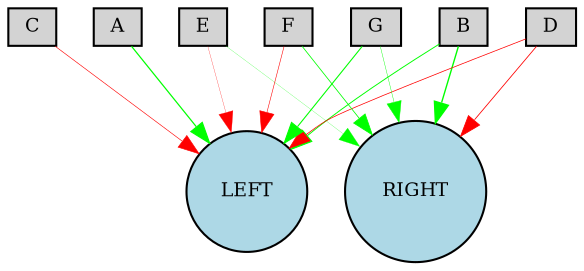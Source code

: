 digraph {
	node [fontsize=9 height=0.2 shape=circle width=0.2]
	A [fillcolor=lightgray shape=box style=filled]
	B [fillcolor=lightgray shape=box style=filled]
	C [fillcolor=lightgray shape=box style=filled]
	D [fillcolor=lightgray shape=box style=filled]
	E [fillcolor=lightgray shape=box style=filled]
	F [fillcolor=lightgray shape=box style=filled]
	G [fillcolor=lightgray shape=box style=filled]
	LEFT [fillcolor=lightblue style=filled]
	RIGHT [fillcolor=lightblue style=filled]
	A -> LEFT [color=green penwidth=0.5915769449620806 style=solid]
	B -> LEFT [color=green penwidth=0.4564828062764178 style=solid]
	B -> RIGHT [color=green penwidth=0.6610739505922026 style=solid]
	C -> LEFT [color=red penwidth=0.2923544219033488 style=solid]
	D -> LEFT [color=red penwidth=0.3515006763131885 style=solid]
	D -> RIGHT [color=red penwidth=0.3976388470421832 style=solid]
	E -> LEFT [color=red penwidth=0.12486945907810443 style=solid]
	E -> RIGHT [color=green penwidth=0.10590758738870734 style=solid]
	F -> LEFT [color=red penwidth=0.265552803703041 style=solid]
	F -> RIGHT [color=green penwidth=0.38450418934312447 style=solid]
	G -> LEFT [color=green penwidth=0.520833983403298 style=solid]
	G -> RIGHT [color=green penwidth=0.1975112011067352 style=solid]
}
